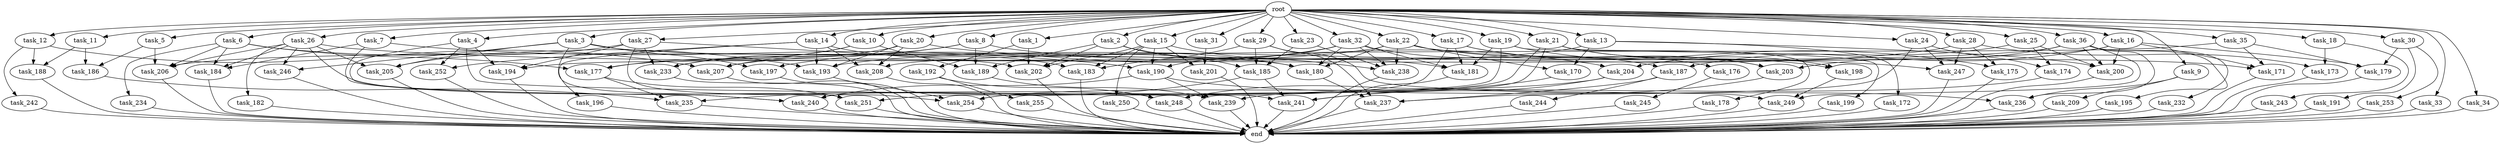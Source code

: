 digraph G {
  root [size="0.000000"];
  task_1 [size="102.400000"];
  task_2 [size="102.400000"];
  task_3 [size="102.400000"];
  task_4 [size="102.400000"];
  task_5 [size="102.400000"];
  task_6 [size="102.400000"];
  task_7 [size="102.400000"];
  task_8 [size="102.400000"];
  task_9 [size="102.400000"];
  task_10 [size="102.400000"];
  task_11 [size="102.400000"];
  task_12 [size="102.400000"];
  task_13 [size="102.400000"];
  task_14 [size="102.400000"];
  task_15 [size="102.400000"];
  task_16 [size="102.400000"];
  task_17 [size="102.400000"];
  task_18 [size="102.400000"];
  task_19 [size="102.400000"];
  task_20 [size="102.400000"];
  task_21 [size="102.400000"];
  task_22 [size="102.400000"];
  task_23 [size="102.400000"];
  task_24 [size="102.400000"];
  task_25 [size="102.400000"];
  task_26 [size="102.400000"];
  task_27 [size="102.400000"];
  task_28 [size="102.400000"];
  task_29 [size="102.400000"];
  task_30 [size="102.400000"];
  task_31 [size="102.400000"];
  task_32 [size="102.400000"];
  task_33 [size="102.400000"];
  task_34 [size="102.400000"];
  task_35 [size="102.400000"];
  task_36 [size="102.400000"];
  task_170 [size="93630287052.800003"];
  task_171 [size="85040352460.800003"];
  task_172 [size="85899345920.000000"];
  task_173 [size="11166914969.600000"];
  task_174 [size="89335319756.800003"];
  task_175 [size="11166914969.600000"];
  task_176 [size="85899345920.000000"];
  task_177 [size="42090679500.800003"];
  task_178 [size="3435973836.800000"];
  task_179 [size="98784247808.000000"];
  task_180 [size="249108103168.000000"];
  task_181 [size="327276507955.200012"];
  task_182 [size="30923764531.200001"];
  task_183 [size="103938208563.200012"];
  task_184 [size="89335319756.800003"];
  task_185 [size="158913789952.000000"];
  task_186 [size="77309411328.000000"];
  task_187 [size="73014444032.000000"];
  task_188 [size="100502234726.400009"];
  task_189 [size="171798691840.000000"];
  task_190 [size="194132521779.200012"];
  task_191 [size="21474836480.000000"];
  task_192 [size="3435973836.800000"];
  task_193 [size="123695058124.800003"];
  task_194 [size="197568495616.000000"];
  task_195 [size="21474836480.000000"];
  task_196 [size="30923764531.200001"];
  task_197 [size="155477816115.200012"];
  task_198 [size="89335319756.800003"];
  task_199 [size="85899345920.000000"];
  task_200 [size="180388626432.000000"];
  task_201 [size="111669149696.000000"];
  task_202 [size="201004469452.800018"];
  task_203 [size="110810156236.800003"];
  task_204 [size="124554051584.000000"];
  task_205 [size="158913789952.000000"];
  task_206 [size="63565515980.800003"];
  task_207 [size="171798691840.000000"];
  task_208 [size="124554051584.000000"];
  task_209 [size="13743895347.200001"];
  task_232 [size="21474836480.000000"];
  task_233 [size="213889371340.800018"];
  task_234 [size="3435973836.800000"];
  task_235 [size="119400090828.800003"];
  task_236 [size="104797202022.400009"];
  task_237 [size="182965606809.600006"];
  task_238 [size="216466351718.400024"];
  task_239 [size="158913789952.000000"];
  task_240 [size="296352743424.000000"];
  task_241 [size="203581449830.400024"];
  task_242 [size="30923764531.200001"];
  task_243 [size="7730941132.800000"];
  task_244 [size="85899345920.000000"];
  task_245 [size="30923764531.200001"];
  task_246 [size="116823110451.200012"];
  task_247 [size="120259084288.000000"];
  task_248 [size="107374182400.000000"];
  task_249 [size="32641751449.600002"];
  task_250 [size="69578470195.199997"];
  task_251 [size="213889371340.800018"];
  task_252 [size="116823110451.200012"];
  task_253 [size="21474836480.000000"];
  task_254 [size="142592914227.200012"];
  task_255 [size="3435973836.800000"];
  end [size="0.000000"];

  root -> task_1 [size="1.000000"];
  root -> task_2 [size="1.000000"];
  root -> task_3 [size="1.000000"];
  root -> task_4 [size="1.000000"];
  root -> task_5 [size="1.000000"];
  root -> task_6 [size="1.000000"];
  root -> task_7 [size="1.000000"];
  root -> task_8 [size="1.000000"];
  root -> task_9 [size="1.000000"];
  root -> task_10 [size="1.000000"];
  root -> task_11 [size="1.000000"];
  root -> task_12 [size="1.000000"];
  root -> task_13 [size="1.000000"];
  root -> task_14 [size="1.000000"];
  root -> task_15 [size="1.000000"];
  root -> task_16 [size="1.000000"];
  root -> task_17 [size="1.000000"];
  root -> task_18 [size="1.000000"];
  root -> task_19 [size="1.000000"];
  root -> task_20 [size="1.000000"];
  root -> task_21 [size="1.000000"];
  root -> task_22 [size="1.000000"];
  root -> task_23 [size="1.000000"];
  root -> task_24 [size="1.000000"];
  root -> task_25 [size="1.000000"];
  root -> task_26 [size="1.000000"];
  root -> task_27 [size="1.000000"];
  root -> task_28 [size="1.000000"];
  root -> task_29 [size="1.000000"];
  root -> task_30 [size="1.000000"];
  root -> task_31 [size="1.000000"];
  root -> task_32 [size="1.000000"];
  root -> task_33 [size="1.000000"];
  root -> task_34 [size="1.000000"];
  root -> task_35 [size="1.000000"];
  root -> task_36 [size="1.000000"];
  task_1 -> task_192 [size="33554432.000000"];
  task_1 -> task_202 [size="33554432.000000"];
  task_2 -> task_181 [size="838860800.000000"];
  task_2 -> task_185 [size="838860800.000000"];
  task_2 -> task_189 [size="838860800.000000"];
  task_2 -> task_202 [size="838860800.000000"];
  task_3 -> task_180 [size="838860800.000000"];
  task_3 -> task_197 [size="838860800.000000"];
  task_3 -> task_205 [size="838860800.000000"];
  task_3 -> task_246 [size="838860800.000000"];
  task_3 -> task_251 [size="838860800.000000"];
  task_4 -> task_194 [size="838860800.000000"];
  task_4 -> task_240 [size="838860800.000000"];
  task_4 -> task_241 [size="838860800.000000"];
  task_4 -> task_252 [size="838860800.000000"];
  task_5 -> task_186 [size="75497472.000000"];
  task_5 -> task_206 [size="75497472.000000"];
  task_6 -> task_177 [size="33554432.000000"];
  task_6 -> task_184 [size="33554432.000000"];
  task_6 -> task_193 [size="33554432.000000"];
  task_6 -> task_206 [size="33554432.000000"];
  task_6 -> task_234 [size="33554432.000000"];
  task_7 -> task_184 [size="536870912.000000"];
  task_7 -> task_190 [size="536870912.000000"];
  task_7 -> task_240 [size="536870912.000000"];
  task_8 -> task_189 [size="536870912.000000"];
  task_8 -> task_204 [size="536870912.000000"];
  task_8 -> task_207 [size="536870912.000000"];
  task_8 -> task_233 [size="536870912.000000"];
  task_9 -> task_209 [size="134217728.000000"];
  task_9 -> task_236 [size="134217728.000000"];
  task_10 -> task_177 [size="301989888.000000"];
  task_10 -> task_189 [size="301989888.000000"];
  task_10 -> task_233 [size="301989888.000000"];
  task_11 -> task_186 [size="679477248.000000"];
  task_11 -> task_188 [size="679477248.000000"];
  task_12 -> task_188 [size="301989888.000000"];
  task_12 -> task_207 [size="301989888.000000"];
  task_12 -> task_242 [size="301989888.000000"];
  task_13 -> task_170 [size="838860800.000000"];
  task_13 -> task_172 [size="838860800.000000"];
  task_13 -> task_200 [size="838860800.000000"];
  task_13 -> task_207 [size="838860800.000000"];
  task_14 -> task_183 [size="301989888.000000"];
  task_14 -> task_193 [size="301989888.000000"];
  task_14 -> task_196 [size="301989888.000000"];
  task_14 -> task_208 [size="301989888.000000"];
  task_14 -> task_252 [size="301989888.000000"];
  task_15 -> task_183 [size="679477248.000000"];
  task_15 -> task_190 [size="679477248.000000"];
  task_15 -> task_201 [size="679477248.000000"];
  task_15 -> task_202 [size="679477248.000000"];
  task_15 -> task_238 [size="679477248.000000"];
  task_15 -> task_250 [size="679477248.000000"];
  task_16 -> task_171 [size="679477248.000000"];
  task_16 -> task_179 [size="679477248.000000"];
  task_16 -> task_194 [size="679477248.000000"];
  task_16 -> task_200 [size="679477248.000000"];
  task_16 -> task_204 [size="679477248.000000"];
  task_17 -> task_176 [size="838860800.000000"];
  task_17 -> task_181 [size="838860800.000000"];
  task_17 -> task_203 [size="838860800.000000"];
  task_17 -> task_240 [size="838860800.000000"];
  task_18 -> task_173 [size="75497472.000000"];
  task_18 -> task_243 [size="75497472.000000"];
  task_19 -> task_181 [size="838860800.000000"];
  task_19 -> task_198 [size="838860800.000000"];
  task_19 -> task_199 [size="838860800.000000"];
  task_19 -> task_251 [size="838860800.000000"];
  task_20 -> task_180 [size="838860800.000000"];
  task_20 -> task_193 [size="838860800.000000"];
  task_20 -> task_208 [size="838860800.000000"];
  task_20 -> task_233 [size="838860800.000000"];
  task_21 -> task_178 [size="33554432.000000"];
  task_21 -> task_198 [size="33554432.000000"];
  task_21 -> task_203 [size="33554432.000000"];
  task_21 -> task_248 [size="33554432.000000"];
  task_21 -> task_254 [size="33554432.000000"];
  task_22 -> task_170 [size="75497472.000000"];
  task_22 -> task_171 [size="75497472.000000"];
  task_22 -> task_175 [size="75497472.000000"];
  task_22 -> task_177 [size="75497472.000000"];
  task_22 -> task_180 [size="75497472.000000"];
  task_22 -> task_238 [size="75497472.000000"];
  task_23 -> task_185 [size="679477248.000000"];
  task_23 -> task_238 [size="679477248.000000"];
  task_24 -> task_174 [size="838860800.000000"];
  task_24 -> task_237 [size="838860800.000000"];
  task_24 -> task_247 [size="838860800.000000"];
  task_25 -> task_174 [size="33554432.000000"];
  task_25 -> task_187 [size="33554432.000000"];
  task_25 -> task_200 [size="33554432.000000"];
  task_26 -> task_182 [size="301989888.000000"];
  task_26 -> task_184 [size="301989888.000000"];
  task_26 -> task_205 [size="301989888.000000"];
  task_26 -> task_206 [size="301989888.000000"];
  task_26 -> task_246 [size="301989888.000000"];
  task_26 -> task_247 [size="301989888.000000"];
  task_26 -> task_248 [size="301989888.000000"];
  task_27 -> task_194 [size="411041792.000000"];
  task_27 -> task_202 [size="411041792.000000"];
  task_27 -> task_205 [size="411041792.000000"];
  task_27 -> task_233 [size="411041792.000000"];
  task_27 -> task_254 [size="411041792.000000"];
  task_28 -> task_173 [size="33554432.000000"];
  task_28 -> task_175 [size="33554432.000000"];
  task_28 -> task_193 [size="33554432.000000"];
  task_28 -> task_247 [size="33554432.000000"];
  task_29 -> task_183 [size="33554432.000000"];
  task_29 -> task_185 [size="33554432.000000"];
  task_29 -> task_237 [size="33554432.000000"];
  task_29 -> task_249 [size="33554432.000000"];
  task_30 -> task_179 [size="209715200.000000"];
  task_30 -> task_191 [size="209715200.000000"];
  task_30 -> task_253 [size="209715200.000000"];
  task_31 -> task_201 [size="411041792.000000"];
  task_32 -> task_180 [size="679477248.000000"];
  task_32 -> task_181 [size="679477248.000000"];
  task_32 -> task_187 [size="679477248.000000"];
  task_32 -> task_190 [size="679477248.000000"];
  task_32 -> task_197 [size="679477248.000000"];
  task_32 -> task_238 [size="679477248.000000"];
  task_33 -> end [size="1.000000"];
  task_34 -> end [size="1.000000"];
  task_35 -> task_171 [size="75497472.000000"];
  task_35 -> task_179 [size="75497472.000000"];
  task_35 -> task_208 [size="75497472.000000"];
  task_36 -> task_195 [size="209715200.000000"];
  task_36 -> task_200 [size="209715200.000000"];
  task_36 -> task_203 [size="209715200.000000"];
  task_36 -> task_206 [size="209715200.000000"];
  task_36 -> task_232 [size="209715200.000000"];
  task_36 -> task_236 [size="209715200.000000"];
  task_36 -> task_249 [size="209715200.000000"];
  task_170 -> task_248 [size="679477248.000000"];
  task_171 -> end [size="1.000000"];
  task_172 -> end [size="1.000000"];
  task_173 -> end [size="1.000000"];
  task_174 -> task_239 [size="838860800.000000"];
  task_175 -> end [size="1.000000"];
  task_176 -> task_245 [size="301989888.000000"];
  task_177 -> task_235 [size="411041792.000000"];
  task_177 -> task_251 [size="411041792.000000"];
  task_178 -> end [size="1.000000"];
  task_179 -> end [size="1.000000"];
  task_180 -> task_237 [size="75497472.000000"];
  task_181 -> end [size="1.000000"];
  task_182 -> end [size="1.000000"];
  task_183 -> end [size="1.000000"];
  task_184 -> end [size="1.000000"];
  task_185 -> task_235 [size="75497472.000000"];
  task_185 -> task_241 [size="75497472.000000"];
  task_186 -> task_235 [size="679477248.000000"];
  task_187 -> task_237 [size="838860800.000000"];
  task_187 -> task_244 [size="838860800.000000"];
  task_188 -> end [size="1.000000"];
  task_189 -> task_239 [size="33554432.000000"];
  task_190 -> task_236 [size="679477248.000000"];
  task_190 -> task_239 [size="679477248.000000"];
  task_190 -> task_240 [size="679477248.000000"];
  task_191 -> end [size="1.000000"];
  task_192 -> task_248 [size="33554432.000000"];
  task_192 -> task_255 [size="33554432.000000"];
  task_193 -> task_254 [size="411041792.000000"];
  task_194 -> end [size="1.000000"];
  task_195 -> end [size="1.000000"];
  task_196 -> end [size="1.000000"];
  task_197 -> end [size="1.000000"];
  task_198 -> task_249 [size="75497472.000000"];
  task_199 -> end [size="1.000000"];
  task_200 -> end [size="1.000000"];
  task_201 -> end [size="1.000000"];
  task_202 -> end [size="1.000000"];
  task_203 -> task_241 [size="536870912.000000"];
  task_204 -> task_241 [size="536870912.000000"];
  task_204 -> task_254 [size="536870912.000000"];
  task_205 -> end [size="1.000000"];
  task_206 -> end [size="1.000000"];
  task_207 -> end [size="1.000000"];
  task_208 -> end [size="1.000000"];
  task_209 -> end [size="1.000000"];
  task_232 -> end [size="1.000000"];
  task_233 -> end [size="1.000000"];
  task_234 -> end [size="1.000000"];
  task_235 -> end [size="1.000000"];
  task_236 -> end [size="1.000000"];
  task_237 -> end [size="1.000000"];
  task_238 -> end [size="1.000000"];
  task_239 -> end [size="1.000000"];
  task_240 -> end [size="1.000000"];
  task_241 -> end [size="1.000000"];
  task_242 -> end [size="1.000000"];
  task_243 -> end [size="1.000000"];
  task_244 -> end [size="1.000000"];
  task_245 -> end [size="1.000000"];
  task_246 -> end [size="1.000000"];
  task_247 -> end [size="1.000000"];
  task_248 -> end [size="1.000000"];
  task_249 -> end [size="1.000000"];
  task_250 -> end [size="1.000000"];
  task_251 -> end [size="1.000000"];
  task_252 -> end [size="1.000000"];
  task_253 -> end [size="1.000000"];
  task_254 -> end [size="1.000000"];
  task_255 -> end [size="1.000000"];
}
